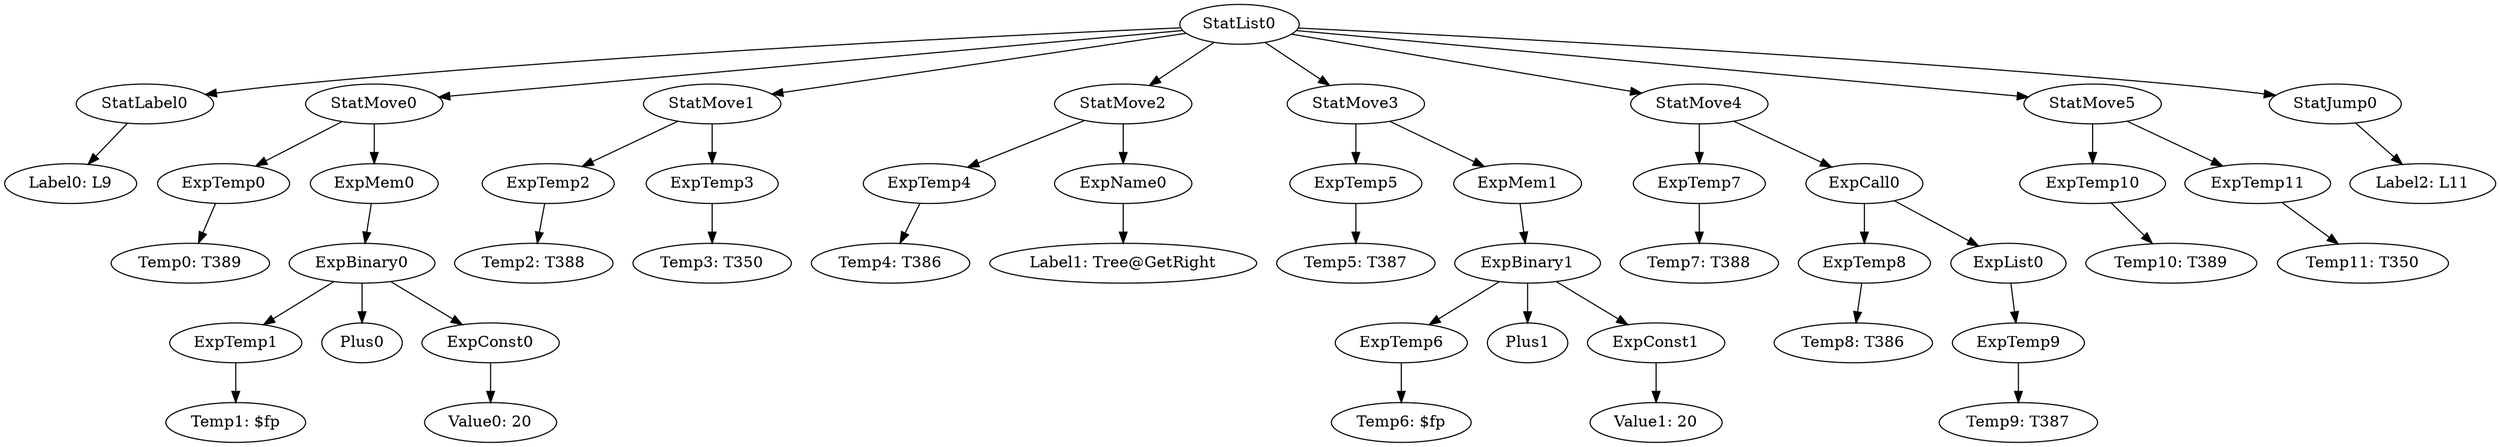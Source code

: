 digraph {
	ordering = out;
	ExpList0 -> ExpTemp9;
	ExpTemp9 -> "Temp9: T387";
	StatJump0 -> "Label2: L11";
	ExpCall0 -> ExpTemp8;
	ExpCall0 -> ExpList0;
	ExpTemp8 -> "Temp8: T386";
	StatMove1 -> ExpTemp2;
	StatMove1 -> ExpTemp3;
	StatMove5 -> ExpTemp10;
	StatMove5 -> ExpTemp11;
	ExpConst1 -> "Value1: 20";
	ExpBinary1 -> ExpTemp6;
	ExpBinary1 -> Plus1;
	ExpBinary1 -> ExpConst1;
	ExpTemp10 -> "Temp10: T389";
	ExpTemp2 -> "Temp2: T388";
	StatMove2 -> ExpTemp4;
	StatMove2 -> ExpName0;
	ExpConst0 -> "Value0: 20";
	ExpMem1 -> ExpBinary1;
	StatLabel0 -> "Label0: L9";
	StatList0 -> StatLabel0;
	StatList0 -> StatMove0;
	StatList0 -> StatMove1;
	StatList0 -> StatMove2;
	StatList0 -> StatMove3;
	StatList0 -> StatMove4;
	StatList0 -> StatMove5;
	StatList0 -> StatJump0;
	ExpTemp0 -> "Temp0: T389";
	ExpBinary0 -> ExpTemp1;
	ExpBinary0 -> Plus0;
	ExpBinary0 -> ExpConst0;
	StatMove0 -> ExpTemp0;
	StatMove0 -> ExpMem0;
	ExpTemp3 -> "Temp3: T350";
	ExpName0 -> "Label1: Tree@GetRight";
	ExpTemp4 -> "Temp4: T386";
	ExpTemp7 -> "Temp7: T388";
	ExpTemp1 -> "Temp1: $fp";
	ExpTemp5 -> "Temp5: T387";
	ExpTemp11 -> "Temp11: T350";
	StatMove3 -> ExpTemp5;
	StatMove3 -> ExpMem1;
	ExpTemp6 -> "Temp6: $fp";
	ExpMem0 -> ExpBinary0;
	StatMove4 -> ExpTemp7;
	StatMove4 -> ExpCall0;
}

